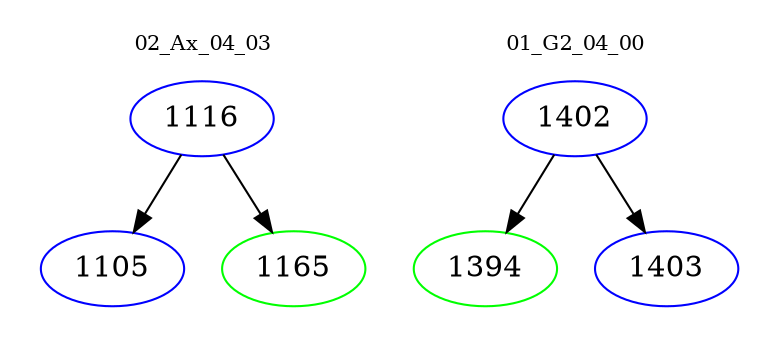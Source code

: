 digraph{
subgraph cluster_0 {
color = white
label = "02_Ax_04_03";
fontsize=10;
T0_1116 [label="1116", color="blue"]
T0_1116 -> T0_1105 [color="black"]
T0_1105 [label="1105", color="blue"]
T0_1116 -> T0_1165 [color="black"]
T0_1165 [label="1165", color="green"]
}
subgraph cluster_1 {
color = white
label = "01_G2_04_00";
fontsize=10;
T1_1402 [label="1402", color="blue"]
T1_1402 -> T1_1394 [color="black"]
T1_1394 [label="1394", color="green"]
T1_1402 -> T1_1403 [color="black"]
T1_1403 [label="1403", color="blue"]
}
}
